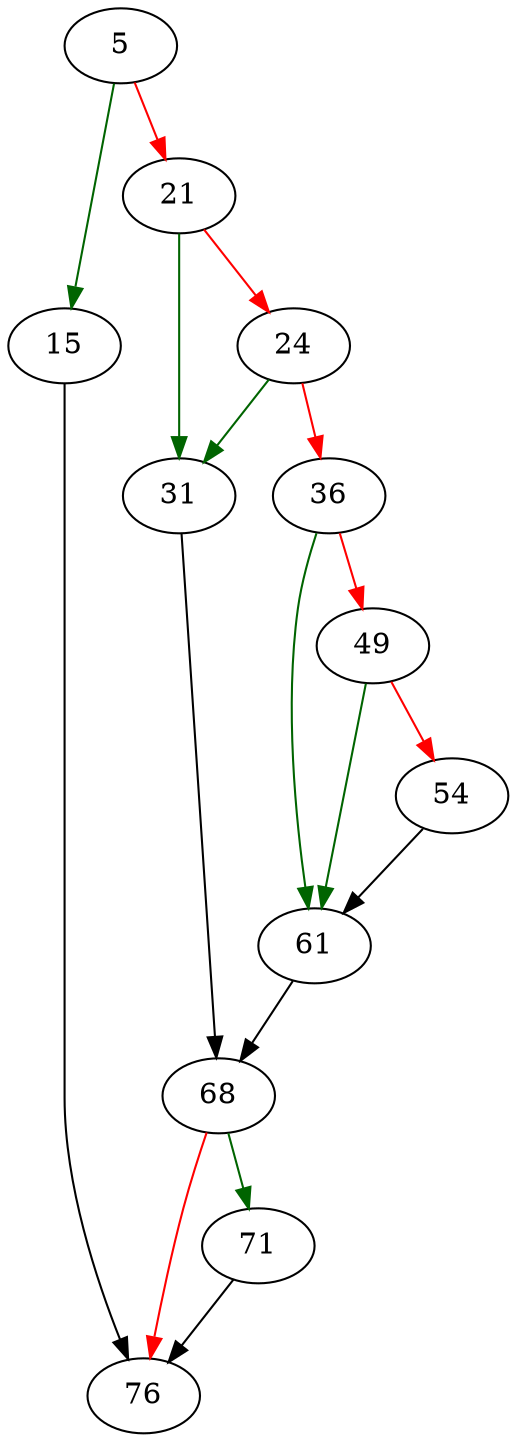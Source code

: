 strict digraph "sqlite3ExprCodeGetColumnOfTable" {
	// Node definitions.
	5 [entry=true];
	15;
	21;
	76;
	31;
	24;
	36;
	68;
	61;
	49;
	54;
	71;

	// Edge definitions.
	5 -> 15 [
		color=darkgreen
		cond=true
	];
	5 -> 21 [
		color=red
		cond=false
	];
	15 -> 76;
	21 -> 31 [
		color=darkgreen
		cond=true
	];
	21 -> 24 [
		color=red
		cond=false
	];
	31 -> 68;
	24 -> 31 [
		color=darkgreen
		cond=true
	];
	24 -> 36 [
		color=red
		cond=false
	];
	36 -> 61 [
		color=darkgreen
		cond=true
	];
	36 -> 49 [
		color=red
		cond=false
	];
	68 -> 76 [
		color=red
		cond=false
	];
	68 -> 71 [
		color=darkgreen
		cond=true
	];
	61 -> 68;
	49 -> 61 [
		color=darkgreen
		cond=true
	];
	49 -> 54 [
		color=red
		cond=false
	];
	54 -> 61;
	71 -> 76;
}